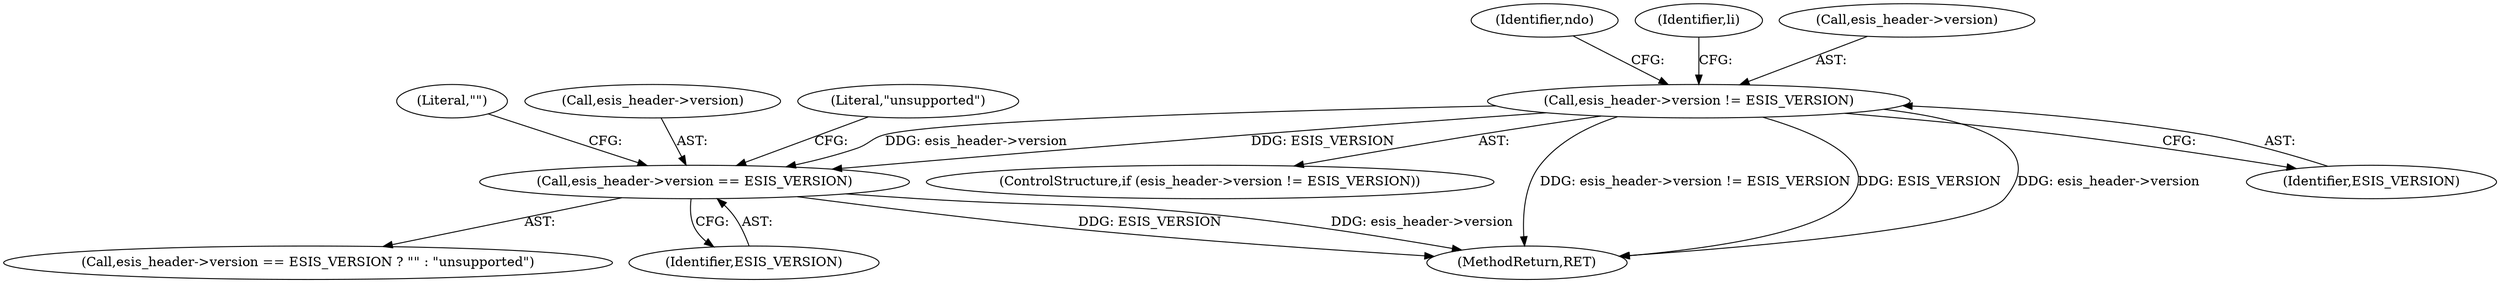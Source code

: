 digraph "0_tcpdump_c177cb3800a9a68d79b2812f0ffcb9479abd6eb8@pointer" {
"1000172" [label="(Call,esis_header->version != ESIS_VERSION)"];
"1000294" [label="(Call,esis_header->version == ESIS_VERSION)"];
"1000299" [label="(Literal,\"\")"];
"1000171" [label="(ControlStructure,if (esis_header->version != ESIS_VERSION))"];
"1000180" [label="(Identifier,ndo)"];
"1000293" [label="(Call,esis_header->version == ESIS_VERSION ? \"\" : \"unsupported\")"];
"1000295" [label="(Call,esis_header->version)"];
"1000294" [label="(Call,esis_header->version == ESIS_VERSION)"];
"1000865" [label="(MethodReturn,RET)"];
"1000189" [label="(Identifier,li)"];
"1000173" [label="(Call,esis_header->version)"];
"1000176" [label="(Identifier,ESIS_VERSION)"];
"1000298" [label="(Identifier,ESIS_VERSION)"];
"1000300" [label="(Literal,\"unsupported\")"];
"1000172" [label="(Call,esis_header->version != ESIS_VERSION)"];
"1000172" -> "1000171"  [label="AST: "];
"1000172" -> "1000176"  [label="CFG: "];
"1000173" -> "1000172"  [label="AST: "];
"1000176" -> "1000172"  [label="AST: "];
"1000180" -> "1000172"  [label="CFG: "];
"1000189" -> "1000172"  [label="CFG: "];
"1000172" -> "1000865"  [label="DDG: esis_header->version != ESIS_VERSION"];
"1000172" -> "1000865"  [label="DDG: ESIS_VERSION"];
"1000172" -> "1000865"  [label="DDG: esis_header->version"];
"1000172" -> "1000294"  [label="DDG: esis_header->version"];
"1000172" -> "1000294"  [label="DDG: ESIS_VERSION"];
"1000294" -> "1000293"  [label="AST: "];
"1000294" -> "1000298"  [label="CFG: "];
"1000295" -> "1000294"  [label="AST: "];
"1000298" -> "1000294"  [label="AST: "];
"1000299" -> "1000294"  [label="CFG: "];
"1000300" -> "1000294"  [label="CFG: "];
"1000294" -> "1000865"  [label="DDG: ESIS_VERSION"];
"1000294" -> "1000865"  [label="DDG: esis_header->version"];
}
